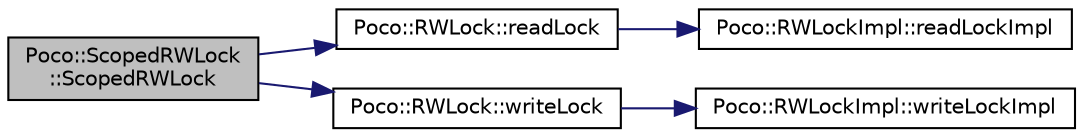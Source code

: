 digraph "Poco::ScopedRWLock::ScopedRWLock"
{
 // LATEX_PDF_SIZE
  edge [fontname="Helvetica",fontsize="10",labelfontname="Helvetica",labelfontsize="10"];
  node [fontname="Helvetica",fontsize="10",shape=record];
  rankdir="LR";
  Node1 [label="Poco::ScopedRWLock\l::ScopedRWLock",height=0.2,width=0.4,color="black", fillcolor="grey75", style="filled", fontcolor="black",tooltip=" "];
  Node1 -> Node2 [color="midnightblue",fontsize="10",style="solid",fontname="Helvetica"];
  Node2 [label="Poco::RWLock::readLock",height=0.2,width=0.4,color="black", fillcolor="white", style="filled",URL="$classPoco_1_1RWLock.html#ad7ef3afa2abd3691a1f12a6fec095807",tooltip="Destroys the Reader/Writer lock."];
  Node2 -> Node3 [color="midnightblue",fontsize="10",style="solid",fontname="Helvetica"];
  Node3 [label="Poco::RWLockImpl::readLockImpl",height=0.2,width=0.4,color="black", fillcolor="white", style="filled",URL="$classPoco_1_1RWLockImpl.html#ae4d5ce44fe0a29b34c9c8aba6e57295d",tooltip=" "];
  Node1 -> Node4 [color="midnightblue",fontsize="10",style="solid",fontname="Helvetica"];
  Node4 [label="Poco::RWLock::writeLock",height=0.2,width=0.4,color="black", fillcolor="white", style="filled",URL="$classPoco_1_1RWLock.html#ac0e43a78709ac415aee8537f862202f6",tooltip=" "];
  Node4 -> Node5 [color="midnightblue",fontsize="10",style="solid",fontname="Helvetica"];
  Node5 [label="Poco::RWLockImpl::writeLockImpl",height=0.2,width=0.4,color="black", fillcolor="white", style="filled",URL="$classPoco_1_1RWLockImpl.html#a2fdceeabd8b4315d9d170a65c6990b48",tooltip=" "];
}
